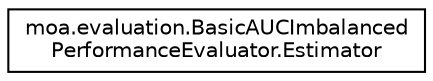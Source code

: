 digraph "Graphical Class Hierarchy"
{
 // LATEX_PDF_SIZE
  edge [fontname="Helvetica",fontsize="10",labelfontname="Helvetica",labelfontsize="10"];
  node [fontname="Helvetica",fontsize="10",shape=record];
  rankdir="LR";
  Node0 [label="moa.evaluation.BasicAUCImbalanced\lPerformanceEvaluator.Estimator",height=0.2,width=0.4,color="black", fillcolor="white", style="filled",URL="$classmoa_1_1evaluation_1_1_basic_a_u_c_imbalanced_performance_evaluator_1_1_estimator.html",tooltip=" "];
}
